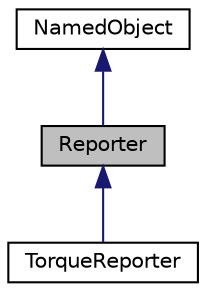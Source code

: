 digraph "Reporter"
{
 // LATEX_PDF_SIZE
  edge [fontname="Helvetica",fontsize="10",labelfontname="Helvetica",labelfontsize="10"];
  node [fontname="Helvetica",fontsize="10",shape=record];
  Node1 [label="Reporter",height=0.2,width=0.4,color="black", fillcolor="grey75", style="filled", fontcolor="black",tooltip=" "];
  Node2 -> Node1 [dir="back",color="midnightblue",fontsize="10",style="solid"];
  Node2 [label="NamedObject",height=0.2,width=0.4,color="black", fillcolor="white", style="filled",URL="$classNamedObject.html",tooltip=" "];
  Node1 -> Node3 [dir="back",color="midnightblue",fontsize="10",style="solid"];
  Node3 [label="TorqueReporter",height=0.2,width=0.4,color="black", fillcolor="white", style="filled",URL="$classTorqueReporter.html",tooltip=" "];
}
